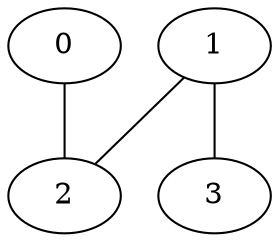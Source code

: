 graph "sampletest150-mod5_image2.bmp" {
	0	 [type=endpoint,
		x=496,
		y=496];
	2	 [type=corner,
		x=491,
		y=421];
	0 -- 2	 [angle0="1.50",
		frequency=1,
		type0=line];
	1	 [type=corner,
		x=451,
		y=28];
	1 -- 2	 [angle0="1.47",
		frequency=1,
		type0=line];
	3	 [type=endpoint,
		x=61,
		y=495];
	1 -- 3	 [angle0="795.80",
		frequency=1,
		type0=arc];
}
